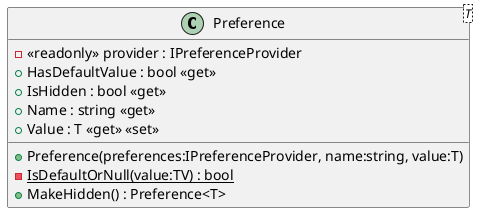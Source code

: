 @startuml
class "Preference"<T> {
    - <<readonly>> provider : IPreferenceProvider
    + Preference(preferences:IPreferenceProvider, name:string, value:T)
    + HasDefaultValue : bool <<get>>
    + IsHidden : bool <<get>>
    + Name : string <<get>>
    + Value : T <<get>> <<set>>
    - {static} IsDefaultOrNull(value:TV) : bool
    + MakeHidden() : Preference<T>
}
@enduml
